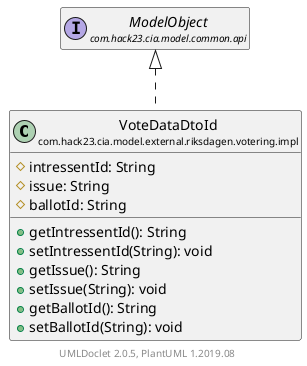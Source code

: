 @startuml
    set namespaceSeparator none
    hide empty fields
    hide empty methods

    class "<size:14>VoteDataDtoId\n<size:10>com.hack23.cia.model.external.riksdagen.votering.impl" as com.hack23.cia.model.external.riksdagen.votering.impl.VoteDataDtoId [[VoteDataDtoId.html]] {
        #intressentId: String
        #issue: String
        #ballotId: String
        +getIntressentId(): String
        +setIntressentId(String): void
        +getIssue(): String
        +setIssue(String): void
        +getBallotId(): String
        +setBallotId(String): void
    }

    interface "<size:14>ModelObject\n<size:10>com.hack23.cia.model.common.api" as com.hack23.cia.model.common.api.ModelObject

    com.hack23.cia.model.common.api.ModelObject <|.. com.hack23.cia.model.external.riksdagen.votering.impl.VoteDataDtoId

    center footer UMLDoclet 2.0.5, PlantUML 1.2019.08
@enduml
